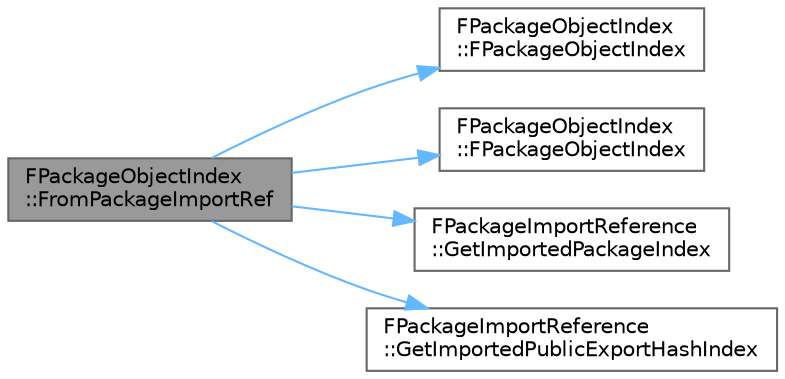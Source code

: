 digraph "FPackageObjectIndex::FromPackageImportRef"
{
 // INTERACTIVE_SVG=YES
 // LATEX_PDF_SIZE
  bgcolor="transparent";
  edge [fontname=Helvetica,fontsize=10,labelfontname=Helvetica,labelfontsize=10];
  node [fontname=Helvetica,fontsize=10,shape=box,height=0.2,width=0.4];
  rankdir="LR";
  Node1 [id="Node000001",label="FPackageObjectIndex\l::FromPackageImportRef",height=0.2,width=0.4,color="gray40", fillcolor="grey60", style="filled", fontcolor="black",tooltip=" "];
  Node1 -> Node2 [id="edge1_Node000001_Node000002",color="steelblue1",style="solid",tooltip=" "];
  Node2 [id="Node000002",label="FPackageObjectIndex\l::FPackageObjectIndex",height=0.2,width=0.4,color="grey40", fillcolor="white", style="filled",URL="$da/dd6/classFPackageObjectIndex.html#a1615cf79cfd10e0b127ad66661046f1d",tooltip=" "];
  Node1 -> Node3 [id="edge2_Node000001_Node000003",color="steelblue1",style="solid",tooltip=" "];
  Node3 [id="Node000003",label="FPackageObjectIndex\l::FPackageObjectIndex",height=0.2,width=0.4,color="grey40", fillcolor="white", style="filled",URL="$da/dd6/classFPackageObjectIndex.html#a4ee36948a92bb353d706fdc7ae90d859",tooltip=" "];
  Node1 -> Node4 [id="edge3_Node000001_Node000004",color="steelblue1",style="solid",tooltip=" "];
  Node4 [id="Node000004",label="FPackageImportReference\l::GetImportedPackageIndex",height=0.2,width=0.4,color="grey40", fillcolor="white", style="filled",URL="$da/d60/classFPackageImportReference.html#ad421f0625ed257e8a7c29e1710d6d399",tooltip=" "];
  Node1 -> Node5 [id="edge4_Node000001_Node000005",color="steelblue1",style="solid",tooltip=" "];
  Node5 [id="Node000005",label="FPackageImportReference\l::GetImportedPublicExportHashIndex",height=0.2,width=0.4,color="grey40", fillcolor="white", style="filled",URL="$da/d60/classFPackageImportReference.html#acd729a891ed97bdecc9a12e1faeaf302",tooltip=" "];
}
